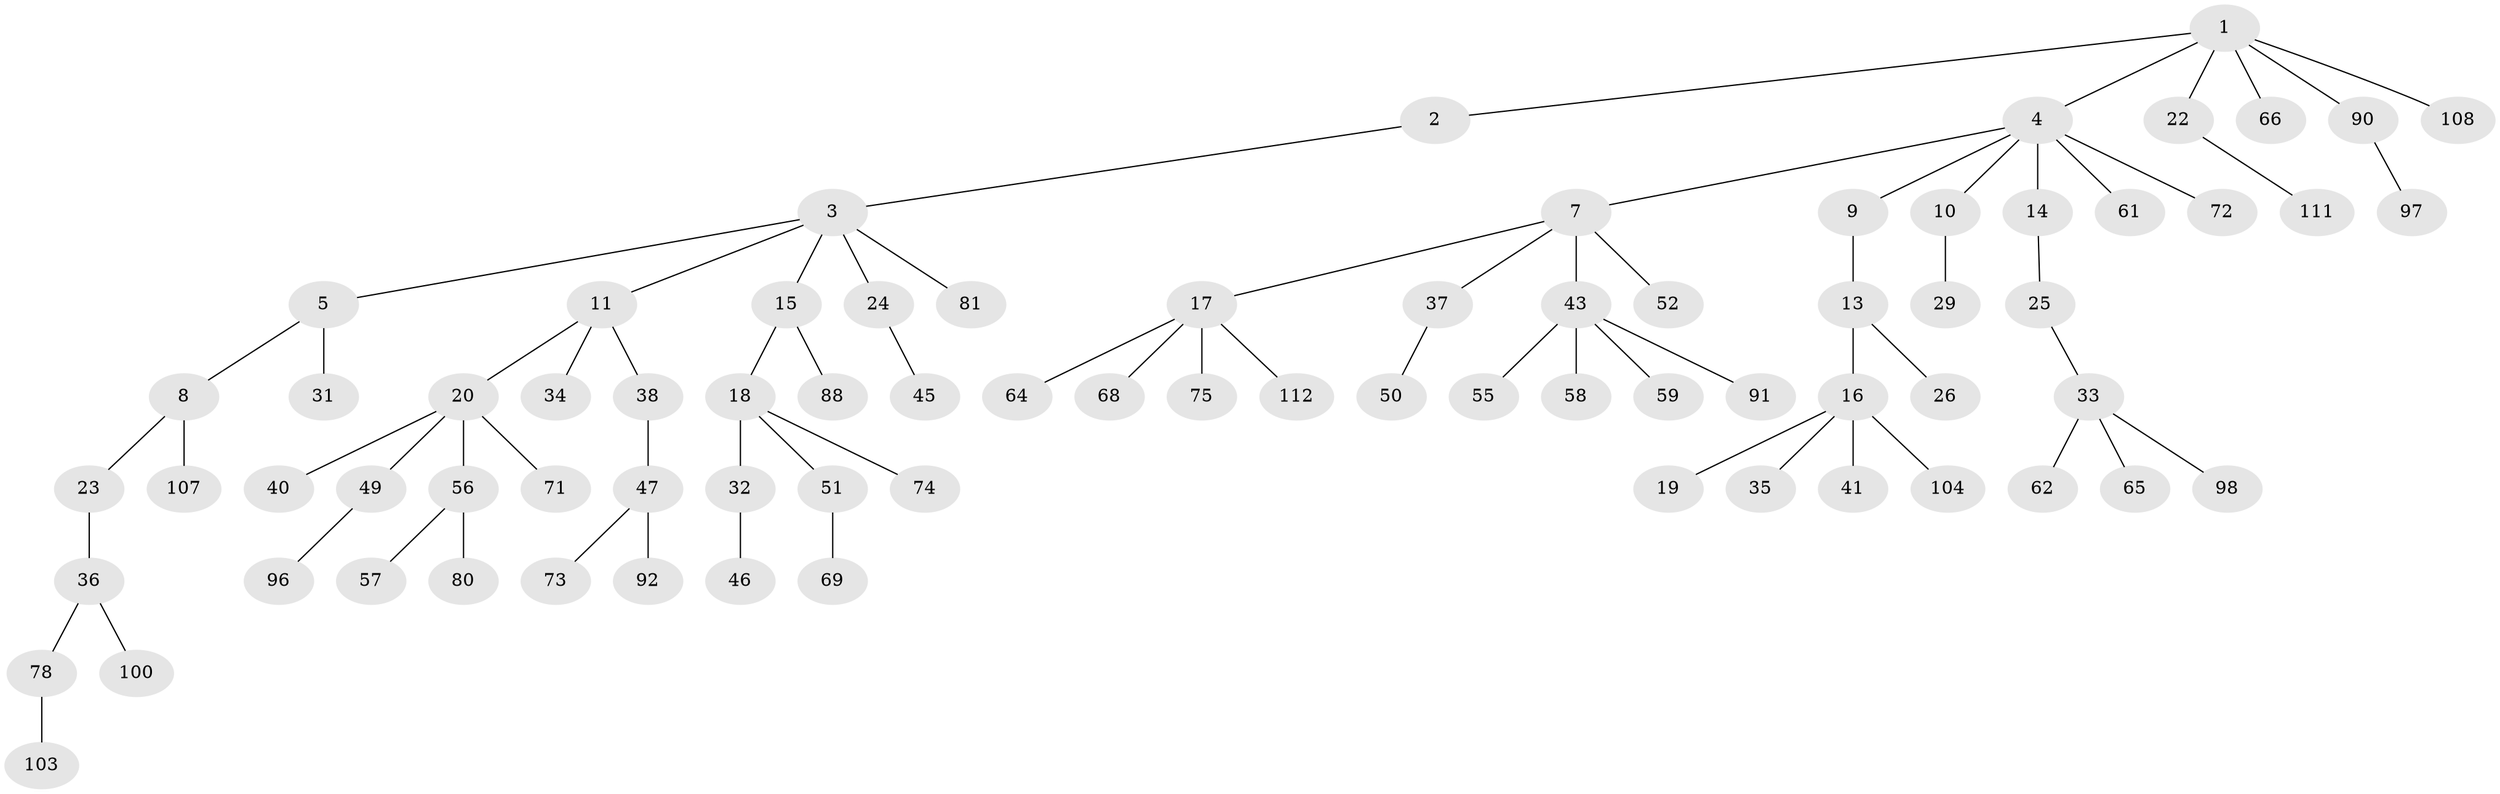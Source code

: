 // original degree distribution, {5: 0.07017543859649122, 2: 0.20175438596491227, 7: 0.008771929824561403, 4: 0.06140350877192982, 3: 0.13157894736842105, 1: 0.5263157894736842}
// Generated by graph-tools (version 1.1) at 2025/42/03/06/25 10:42:05]
// undirected, 76 vertices, 75 edges
graph export_dot {
graph [start="1"]
  node [color=gray90,style=filled];
  1 [super="+21"];
  2;
  3 [super="+93"];
  4 [super="+6"];
  5 [super="+83"];
  7 [super="+12"];
  8 [super="+70"];
  9 [super="+54"];
  10 [super="+89"];
  11 [super="+30"];
  13 [super="+94"];
  14 [super="+39"];
  15 [super="+82"];
  16 [super="+44"];
  17 [super="+28"];
  18 [super="+76"];
  19;
  20 [super="+42"];
  22 [super="+84"];
  23 [super="+86"];
  24;
  25 [super="+27"];
  26;
  29;
  31;
  32 [super="+48"];
  33 [super="+101"];
  34 [super="+67"];
  35 [super="+63"];
  36 [super="+113"];
  37;
  38;
  40 [super="+87"];
  41;
  43 [super="+53"];
  45;
  46 [super="+85"];
  47 [super="+114"];
  49 [super="+77"];
  50;
  51 [super="+102"];
  52;
  55;
  56 [super="+79"];
  57 [super="+60"];
  58 [super="+109"];
  59;
  61;
  62 [super="+105"];
  64;
  65;
  66;
  68;
  69;
  71;
  72;
  73;
  74;
  75;
  78;
  80;
  81;
  88 [super="+106"];
  90 [super="+95"];
  91 [super="+99"];
  92 [super="+110"];
  96;
  97;
  98;
  100;
  103;
  104;
  107;
  108;
  111;
  112;
  1 -- 2;
  1 -- 4;
  1 -- 22;
  1 -- 90;
  1 -- 66;
  1 -- 108;
  2 -- 3;
  3 -- 5;
  3 -- 11;
  3 -- 15;
  3 -- 24;
  3 -- 81;
  4 -- 7;
  4 -- 9;
  4 -- 72;
  4 -- 10;
  4 -- 61;
  4 -- 14;
  5 -- 8;
  5 -- 31;
  7 -- 17;
  7 -- 43;
  7 -- 52;
  7 -- 37;
  8 -- 23;
  8 -- 107;
  9 -- 13;
  10 -- 29;
  11 -- 20;
  11 -- 34;
  11 -- 38;
  13 -- 16;
  13 -- 26;
  14 -- 25;
  15 -- 18;
  15 -- 88;
  16 -- 19;
  16 -- 35;
  16 -- 41;
  16 -- 104;
  17 -- 64;
  17 -- 68;
  17 -- 75;
  17 -- 112;
  18 -- 32;
  18 -- 51;
  18 -- 74;
  20 -- 40;
  20 -- 49;
  20 -- 56;
  20 -- 71;
  22 -- 111;
  23 -- 36;
  24 -- 45;
  25 -- 33;
  32 -- 46;
  33 -- 62;
  33 -- 65;
  33 -- 98;
  36 -- 78;
  36 -- 100;
  37 -- 50;
  38 -- 47;
  43 -- 55;
  43 -- 58;
  43 -- 59;
  43 -- 91;
  47 -- 73;
  47 -- 92;
  49 -- 96;
  51 -- 69;
  56 -- 57;
  56 -- 80;
  78 -- 103;
  90 -- 97;
}
